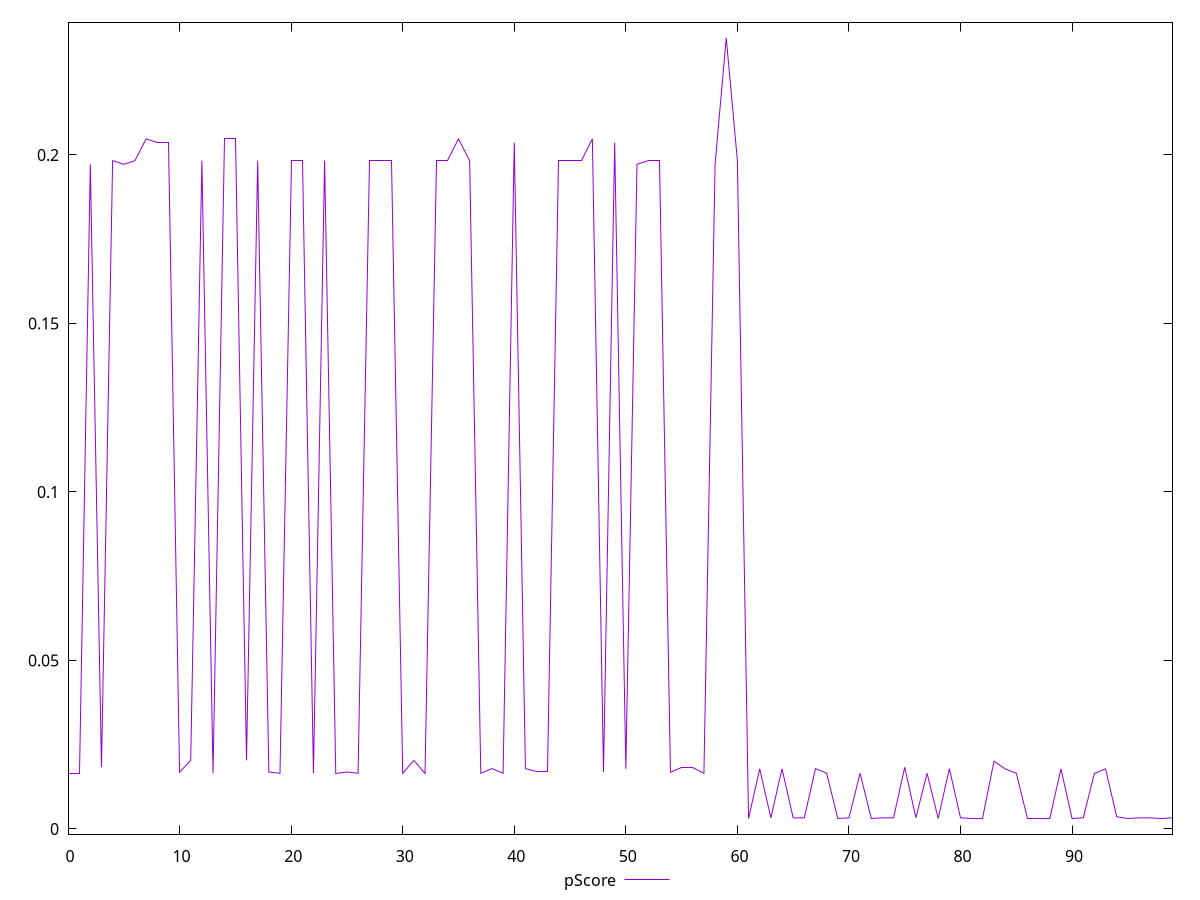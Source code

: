 reset

$pScore <<EOF
0 0.01652981343283516
1 0.01652981343283516
2 0.19721506092854446
3 0.018326222374158374
4 0.1982991066631432
5 0.19721506092854446
6 0.1982991066631432
7 0.2047569218238503
8 0.2036335714165629
9 0.2036335714165629
10 0.016843404131777984
11 0.020357937972381723
12 0.1982991066631432
13 0.01652981343283516
14 0.2047569218238503
15 0.2047569218238503
16 0.020357937972381723
17 0.1982991066631432
18 0.01690912331048461
19 0.01652981343283516
20 0.1982991066631432
21 0.1982991066631432
22 0.01652981343283516
23 0.1982991066631432
24 0.0164657762960162
25 0.01690912331048461
26 0.01652981343283516
27 0.1982991066631432
28 0.1982991066631432
29 0.1982991066631432
30 0.01652981343283516
31 0.020357937972381723
32 0.0164657762960162
33 0.1982991066631432
34 0.1982991066631432
35 0.2047569218238503
36 0.1982991066631432
37 0.01652981343283516
38 0.017910418758819435
39 0.01652981343283516
40 0.2036335714165629
41 0.017910418758819435
42 0.01690912331048461
43 0.01690912331048461
44 0.1982991066631432
45 0.1982991066631432
46 0.1982991066631432
47 0.2047569218238503
48 0.01690912331048461
49 0.2036335714165629
50 0.017840233168241015
51 0.19721506092854446
52 0.1982991066631432
53 0.1982991066631432
54 0.016843404131777984
55 0.018326222374158374
56 0.018326222374158374
57 0.01652981343283516
58 0.19721506092854446
59 0.23471350010980818
60 0.1982991066631432
61 0.0031118255667967887
62 0.017840233168241015
63 0.003305399777234652
64 0.017840233168241015
65 0.0033156671300033635
66 0.003305399777234652
67 0.01791041875881938
68 0.01652981343283516
69 0.0031118255667967887
70 0.003305399777234652
71 0.01652981343283516
72 0.0031118255667967887
73 0.003305399777234652
74 0.0033156671300033635
75 0.018326222374158374
76 0.0033156671300033635
77 0.01652981343283516
78 0.0031022719549900213
79 0.01791041875881938
80 0.003305399777234652
81 0.0031118255667967887
82 0.0031118255667967887
83 0.020127370276581902
84 0.017840233168241015
85 0.01652981343283516
86 0.0031118255667967887
87 0.0031022719549900213
88 0.0031118255667967887
89 0.017840233168241015
90 0.0031022719549900213
91 0.0033156671300033635
92 0.0164657762960162
93 0.017840233168241015
94 0.00363510079139584
95 0.0031022719549900213
96 0.0033156671300033635
97 0.003305399777234652
98 0.0031022719549900213
99 0.0033156671300033635
EOF

set key outside below
set xrange [0:99]
set yrange [-0.0015299526081063424:0.23934572467290455]
set trange [-0.0015299526081063424:0.23934572467290455]
set terminal svg size 640, 500 enhanced background rgb 'white'
set output "report_00018_2021-02-10T15-25-16.877Z/cumulative-layout-shift/samples/pages+cached/pScore/values.svg"

plot $pScore title "pScore" with line

reset
